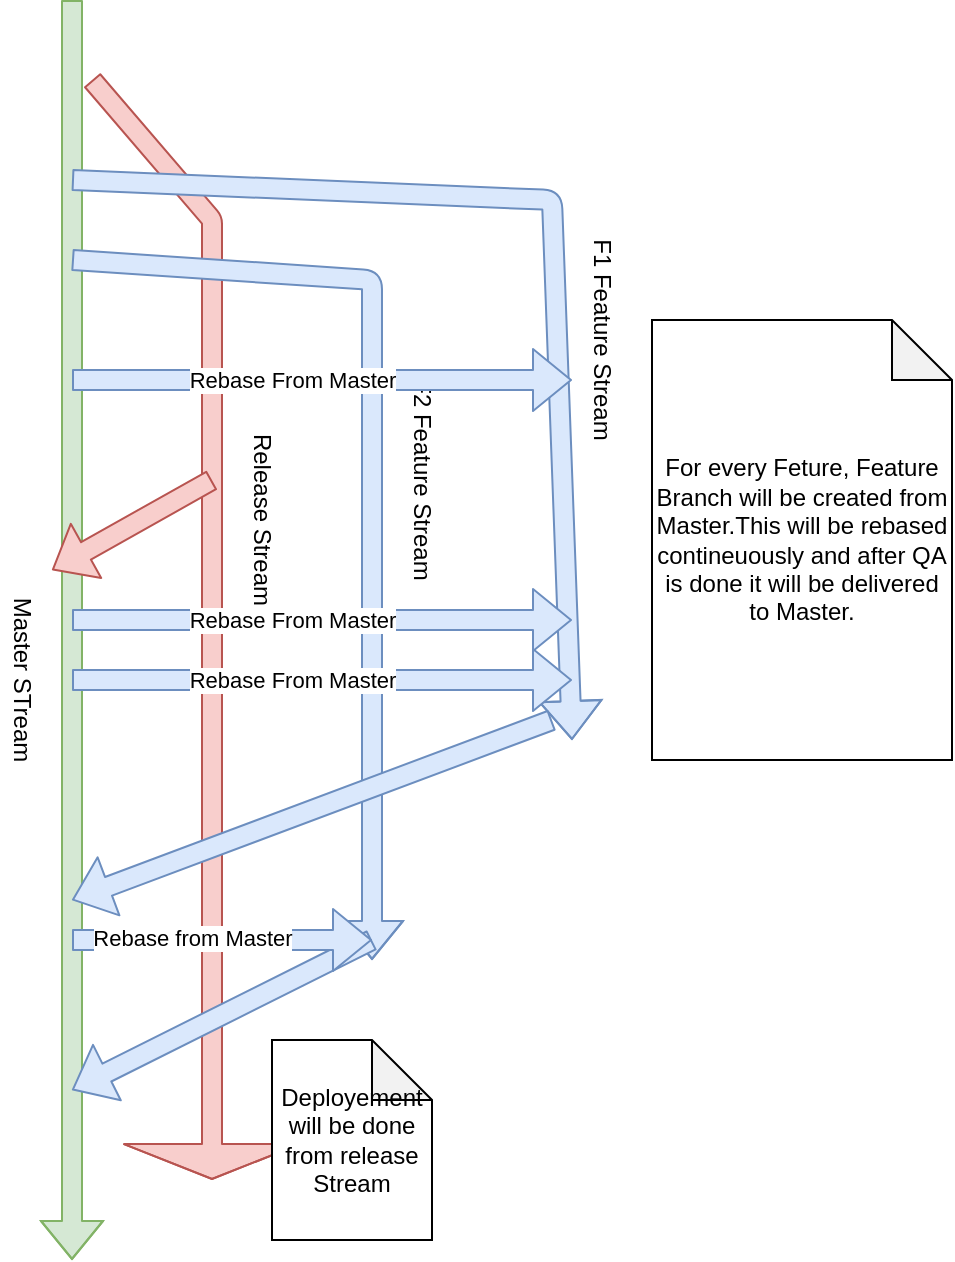 <mxfile version="13.4.6" type="github">
  <diagram id="62dKW7X2--XVTqQYggtv" name="Page-1">
    <mxGraphModel dx="1422" dy="713" grid="1" gridSize="10" guides="1" tooltips="1" connect="1" arrows="1" fold="1" page="1" pageScale="1" pageWidth="827" pageHeight="1169" math="0" shadow="0">
      <root>
        <mxCell id="0" />
        <mxCell id="1" parent="0" />
        <mxCell id="kaQD3KZRz5mQvGiimep2-1" value="" style="shape=flexArrow;endArrow=classic;html=1;fillColor=#d5e8d4;strokeColor=#82b366;" edge="1" parent="1">
          <mxGeometry width="50" height="50" relative="1" as="geometry">
            <mxPoint x="80" y="40" as="sourcePoint" />
            <mxPoint x="80" y="670" as="targetPoint" />
            <Array as="points">
              <mxPoint x="80" y="370" />
            </Array>
          </mxGeometry>
        </mxCell>
        <mxCell id="kaQD3KZRz5mQvGiimep2-2" value="" style="shape=flexArrow;endArrow=classic;html=1;endWidth=77;endSize=5.49;fillColor=#f8cecc;strokeColor=#b85450;" edge="1" parent="1">
          <mxGeometry width="50" height="50" relative="1" as="geometry">
            <mxPoint x="90" y="80" as="sourcePoint" />
            <mxPoint x="150" y="630" as="targetPoint" />
            <Array as="points">
              <mxPoint x="150" y="150" />
            </Array>
          </mxGeometry>
        </mxCell>
        <mxCell id="kaQD3KZRz5mQvGiimep2-3" value="" style="shape=flexArrow;endArrow=classic;html=1;fillColor=#dae8fc;strokeColor=#6c8ebf;" edge="1" parent="1">
          <mxGeometry width="50" height="50" relative="1" as="geometry">
            <mxPoint x="80" y="170" as="sourcePoint" />
            <mxPoint x="230" y="520" as="targetPoint" />
            <Array as="points">
              <mxPoint x="230" y="180" />
            </Array>
          </mxGeometry>
        </mxCell>
        <mxCell id="kaQD3KZRz5mQvGiimep2-4" value="" style="shape=flexArrow;endArrow=classic;html=1;fillColor=#dae8fc;strokeColor=#6c8ebf;" edge="1" parent="1">
          <mxGeometry width="50" height="50" relative="1" as="geometry">
            <mxPoint x="80" y="130" as="sourcePoint" />
            <mxPoint x="330" y="410" as="targetPoint" />
            <Array as="points">
              <mxPoint x="320" y="140" />
            </Array>
          </mxGeometry>
        </mxCell>
        <mxCell id="kaQD3KZRz5mQvGiimep2-5" value="" style="shape=flexArrow;endArrow=classic;html=1;fillColor=#dae8fc;strokeColor=#6c8ebf;" edge="1" parent="1">
          <mxGeometry width="50" height="50" relative="1" as="geometry">
            <mxPoint x="320" y="400" as="sourcePoint" />
            <mxPoint x="80" y="490" as="targetPoint" />
          </mxGeometry>
        </mxCell>
        <mxCell id="kaQD3KZRz5mQvGiimep2-6" value="" style="shape=flexArrow;endArrow=classic;html=1;fillColor=#dae8fc;strokeColor=#6c8ebf;" edge="1" parent="1">
          <mxGeometry width="50" height="50" relative="1" as="geometry">
            <mxPoint x="230" y="510" as="sourcePoint" />
            <mxPoint x="80" y="585" as="targetPoint" />
          </mxGeometry>
        </mxCell>
        <mxCell id="kaQD3KZRz5mQvGiimep2-7" value="" style="shape=flexArrow;endArrow=classic;html=1;fillColor=#f8cecc;strokeColor=#b85450;" edge="1" parent="1">
          <mxGeometry width="50" height="50" relative="1" as="geometry">
            <mxPoint x="150" y="280" as="sourcePoint" />
            <mxPoint x="70" y="325" as="targetPoint" />
          </mxGeometry>
        </mxCell>
        <mxCell id="kaQD3KZRz5mQvGiimep2-8" value="Master STream" style="text;html=1;strokeColor=none;fillColor=none;align=center;verticalAlign=middle;whiteSpace=wrap;rounded=0;rotation=90;" vertex="1" parent="1">
          <mxGeometry x="-50" y="370" width="210" height="20" as="geometry" />
        </mxCell>
        <mxCell id="kaQD3KZRz5mQvGiimep2-9" value="F1 Feature Stream" style="text;html=1;strokeColor=none;fillColor=none;align=center;verticalAlign=middle;whiteSpace=wrap;rounded=0;rotation=90;" vertex="1" parent="1">
          <mxGeometry x="240" y="200" width="210" height="20" as="geometry" />
        </mxCell>
        <mxCell id="kaQD3KZRz5mQvGiimep2-10" value="F2 Feature Stream" style="text;html=1;strokeColor=none;fillColor=none;align=center;verticalAlign=middle;whiteSpace=wrap;rounded=0;rotation=90;" vertex="1" parent="1">
          <mxGeometry x="150" y="270" width="210" height="20" as="geometry" />
        </mxCell>
        <mxCell id="kaQD3KZRz5mQvGiimep2-11" value="Release Stream" style="text;html=1;strokeColor=none;fillColor=none;align=center;verticalAlign=middle;whiteSpace=wrap;rounded=0;rotation=90;" vertex="1" parent="1">
          <mxGeometry x="70" y="290" width="210" height="20" as="geometry" />
        </mxCell>
        <mxCell id="kaQD3KZRz5mQvGiimep2-13" value="Deployement will be done from release Stream" style="shape=note;whiteSpace=wrap;html=1;backgroundOutline=1;darkOpacity=0.05;" vertex="1" parent="1">
          <mxGeometry x="180" y="560" width="80" height="100" as="geometry" />
        </mxCell>
        <mxCell id="kaQD3KZRz5mQvGiimep2-14" value="For every Feture, Feature Branch will be created from Master.This will be rebased contineuously and after QA is done it will be delivered to Master." style="shape=note;whiteSpace=wrap;html=1;backgroundOutline=1;darkOpacity=0.05;" vertex="1" parent="1">
          <mxGeometry x="370" y="200" width="150" height="220" as="geometry" />
        </mxCell>
        <mxCell id="kaQD3KZRz5mQvGiimep2-15" value="" style="shape=flexArrow;endArrow=classic;html=1;fillColor=#dae8fc;strokeColor=#6c8ebf;" edge="1" parent="1">
          <mxGeometry width="50" height="50" relative="1" as="geometry">
            <mxPoint x="80" y="380" as="sourcePoint" />
            <mxPoint x="330" y="380" as="targetPoint" />
          </mxGeometry>
        </mxCell>
        <mxCell id="kaQD3KZRz5mQvGiimep2-17" value="Rebase From Master" style="edgeLabel;html=1;align=center;verticalAlign=middle;resizable=0;points=[];" vertex="1" connectable="0" parent="kaQD3KZRz5mQvGiimep2-15">
          <mxGeometry x="0.432" y="1" relative="1" as="geometry">
            <mxPoint x="-69" y="1" as="offset" />
          </mxGeometry>
        </mxCell>
        <mxCell id="kaQD3KZRz5mQvGiimep2-16" value="" style="shape=flexArrow;endArrow=classic;html=1;fillColor=#dae8fc;strokeColor=#6c8ebf;" edge="1" parent="1">
          <mxGeometry width="50" height="50" relative="1" as="geometry">
            <mxPoint x="80" y="510" as="sourcePoint" />
            <mxPoint x="230" y="510" as="targetPoint" />
          </mxGeometry>
        </mxCell>
        <mxCell id="kaQD3KZRz5mQvGiimep2-18" value="Rebase from Master" style="edgeLabel;html=1;align=center;verticalAlign=middle;resizable=0;points=[];" vertex="1" connectable="0" parent="kaQD3KZRz5mQvGiimep2-16">
          <mxGeometry x="0.253" y="1" relative="1" as="geometry">
            <mxPoint x="-34" as="offset" />
          </mxGeometry>
        </mxCell>
        <mxCell id="kaQD3KZRz5mQvGiimep2-20" value="" style="shape=flexArrow;endArrow=classic;html=1;fillColor=#dae8fc;strokeColor=#6c8ebf;" edge="1" parent="1">
          <mxGeometry width="50" height="50" relative="1" as="geometry">
            <mxPoint x="80" y="350" as="sourcePoint" />
            <mxPoint x="330" y="350" as="targetPoint" />
          </mxGeometry>
        </mxCell>
        <mxCell id="kaQD3KZRz5mQvGiimep2-21" value="Rebase From Master" style="edgeLabel;html=1;align=center;verticalAlign=middle;resizable=0;points=[];" vertex="1" connectable="0" parent="kaQD3KZRz5mQvGiimep2-20">
          <mxGeometry x="0.432" y="1" relative="1" as="geometry">
            <mxPoint x="-69" y="1" as="offset" />
          </mxGeometry>
        </mxCell>
        <mxCell id="kaQD3KZRz5mQvGiimep2-22" value="" style="shape=flexArrow;endArrow=classic;html=1;fillColor=#dae8fc;strokeColor=#6c8ebf;" edge="1" parent="1">
          <mxGeometry width="50" height="50" relative="1" as="geometry">
            <mxPoint x="80" y="230" as="sourcePoint" />
            <mxPoint x="330" y="230" as="targetPoint" />
          </mxGeometry>
        </mxCell>
        <mxCell id="kaQD3KZRz5mQvGiimep2-23" value="Rebase From Master" style="edgeLabel;html=1;align=center;verticalAlign=middle;resizable=0;points=[];" vertex="1" connectable="0" parent="kaQD3KZRz5mQvGiimep2-22">
          <mxGeometry x="0.432" y="1" relative="1" as="geometry">
            <mxPoint x="-69" y="1" as="offset" />
          </mxGeometry>
        </mxCell>
      </root>
    </mxGraphModel>
  </diagram>
</mxfile>
